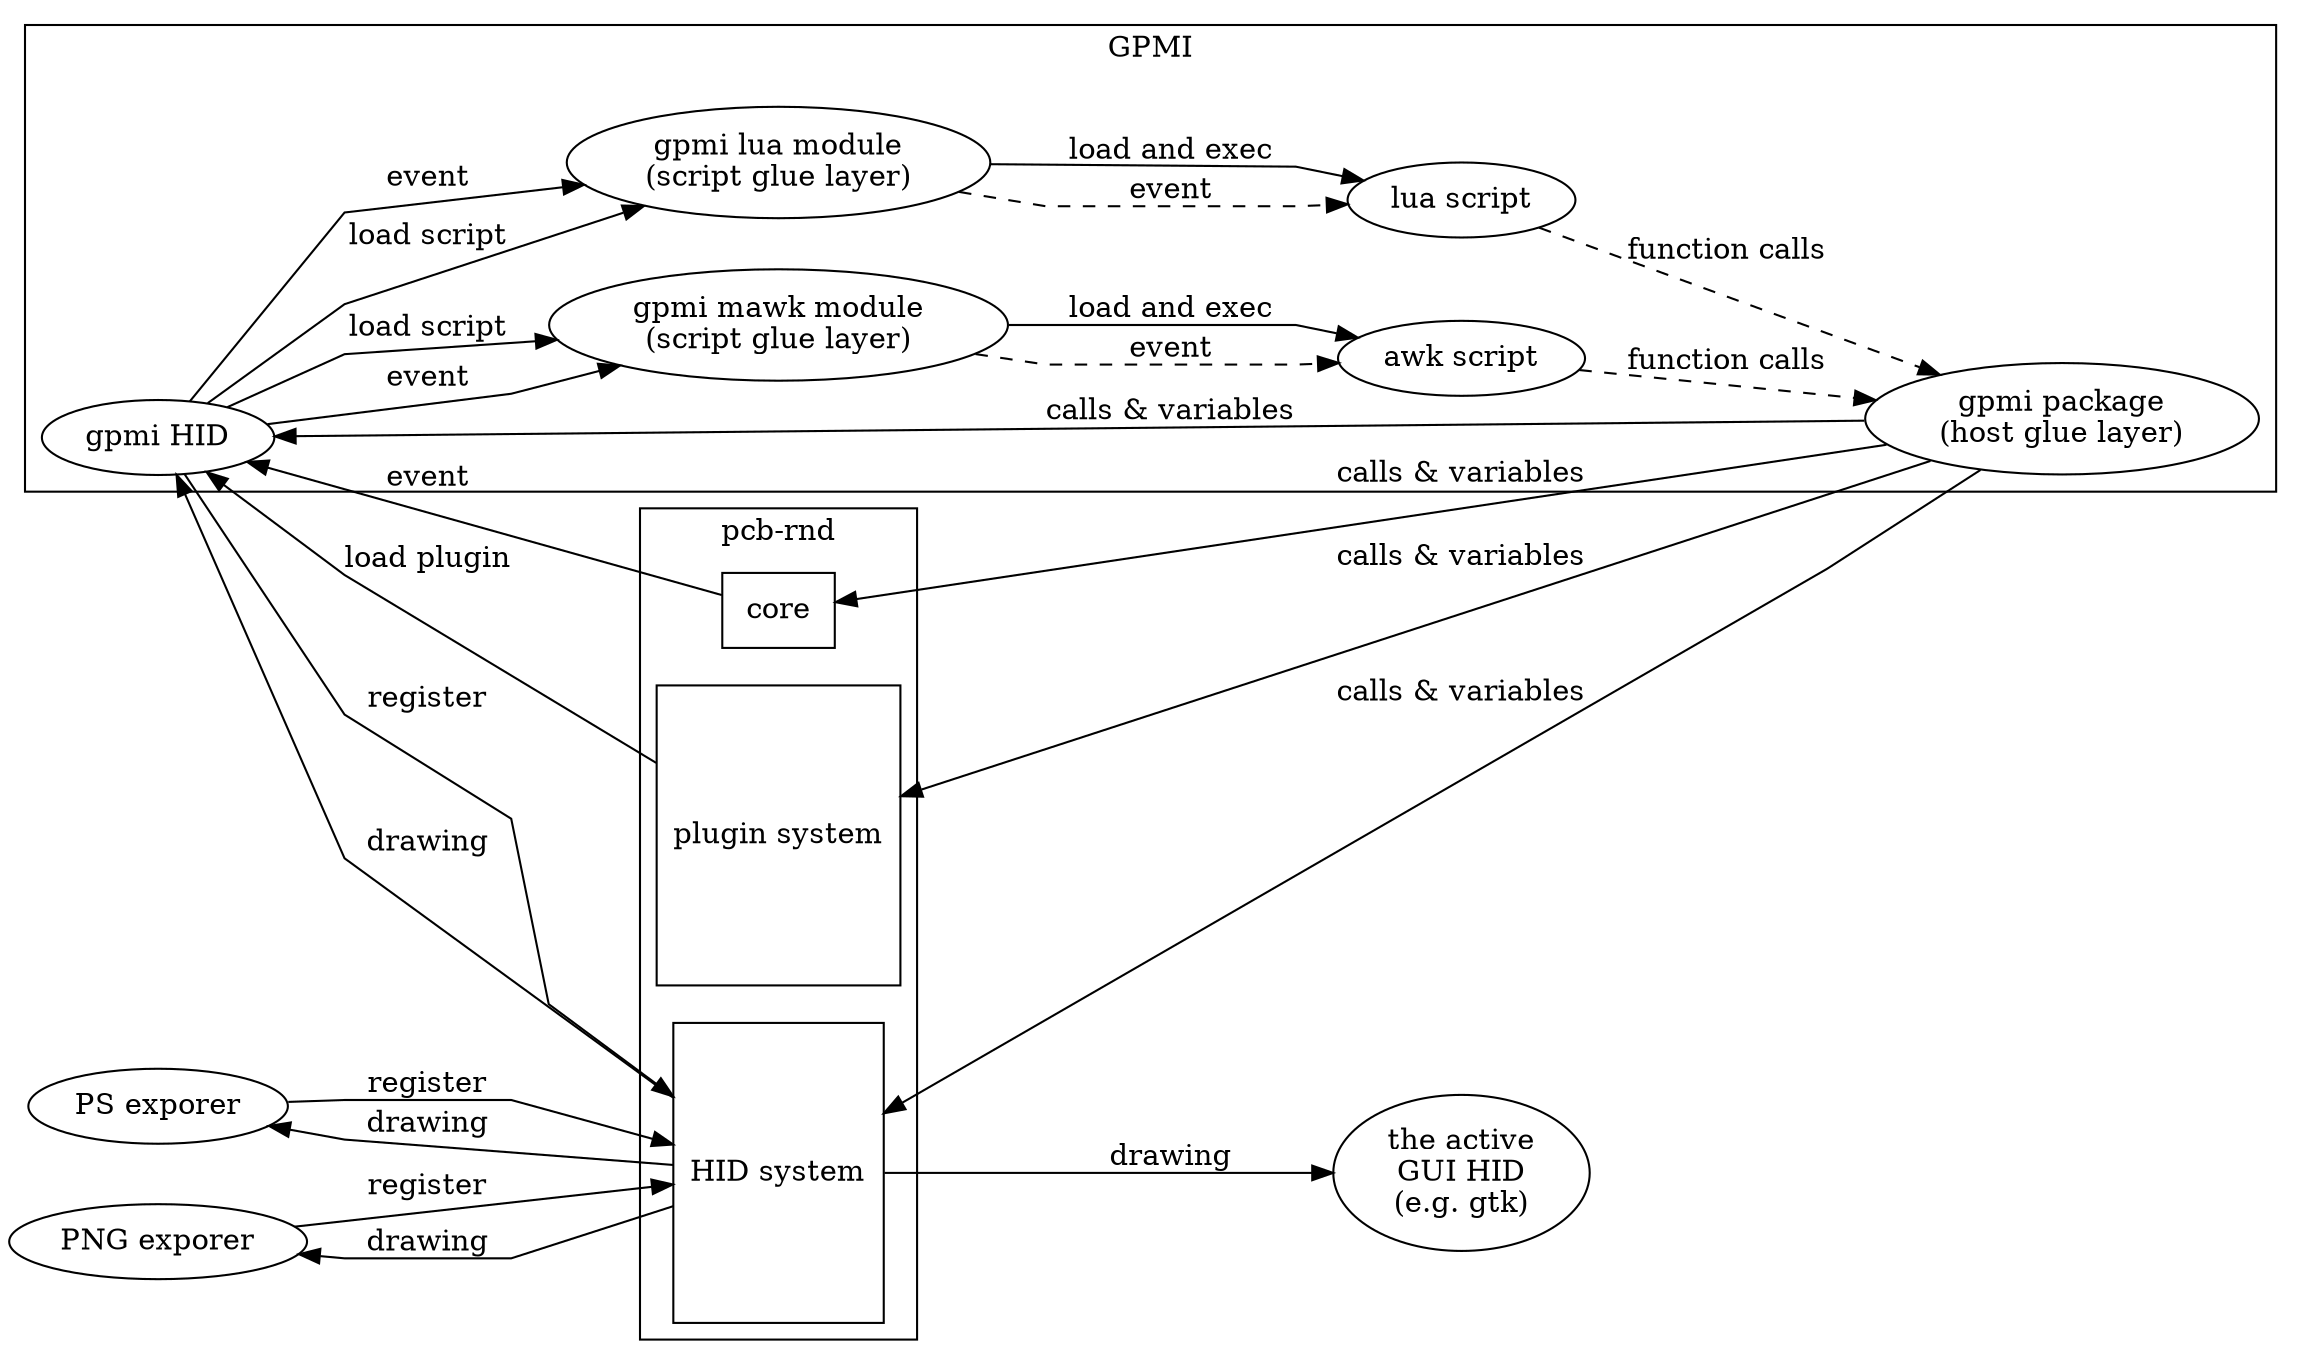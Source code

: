 digraph g {
	rankdir=LR
	splines="polyline"
#	nodesep=1
#	ranksep=1.5

	subgraph cluster_0 {
		label="pcb-rnd"
#		core [label="pcb-rnd core|{{<f0>HID system|<f1>plugin system}}" shape=record]
		core [label="core" shape=box]
		hids [label="HID system" shape=box height=2]
		plugins [label="plugin system" shape=box height=2]
	}

	subgraph cluster_1 {
		label="GPMI"
		gpmi_hid [label="gpmi HID"]
		gpmi_pkg [label="gpmi package\n(host glue layer)"]
		gpmi_mod1 [label="gpmi lua module\n(script glue layer)"]
		gpmi_scr1 [label="lua script"]
		gpmi_mod2 [label="gpmi mawk module\n(script glue layer)"]
		gpmi_scr2 [label="awk script"]
	}



	gui [label="the active\nGUI HID\n(e.g. gtk)"]
	exp1 [label="PS exporer"]
	exp2 [label="PNG exporer"]


	exp1 -> hids [label="register"]
	exp2 -> hids [label="register"]

	hids -> exp1 [label="drawing"]
	hids -> exp2 [label="drawing"]
	hids -> gui [label="drawing"]

	plugins -> gpmi_hid [label="load plugin"]
	gpmi_hid -> hids [label="register"]
	hids -> gpmi_hid [label="drawing"]
	core -> gpmi_hid [label="event"]

	gpmi_pkg -> core [label="calls & variables"]
	gpmi_pkg -> hids [label="calls & variables"]
	gpmi_pkg -> gpmi_hid [label="calls & variables"]
	gpmi_pkg -> plugins [label="calls & variables"]


	gpmi_hid -> gpmi_mod1 [label="load script"]
	gpmi_hid -> gpmi_mod1 [label="event"]
	gpmi_hid -> gpmi_mod2 [label="load script"]
	gpmi_hid -> gpmi_mod2 [label="event"]

	gpmi_mod1 -> gpmi_scr1 [label="load and exec"]
	gpmi_mod1 -> gpmi_scr1 [label="event" style=dashed]
	gpmi_scr1 -> gpmi_pkg [label="function calls" style=dashed]

	gpmi_mod2 -> gpmi_scr2 [label="load and exec"]
	gpmi_mod2 -> gpmi_scr2 [label="event" style=dashed]
	gpmi_scr2 -> gpmi_pkg [label="function calls" style=dashed]

}